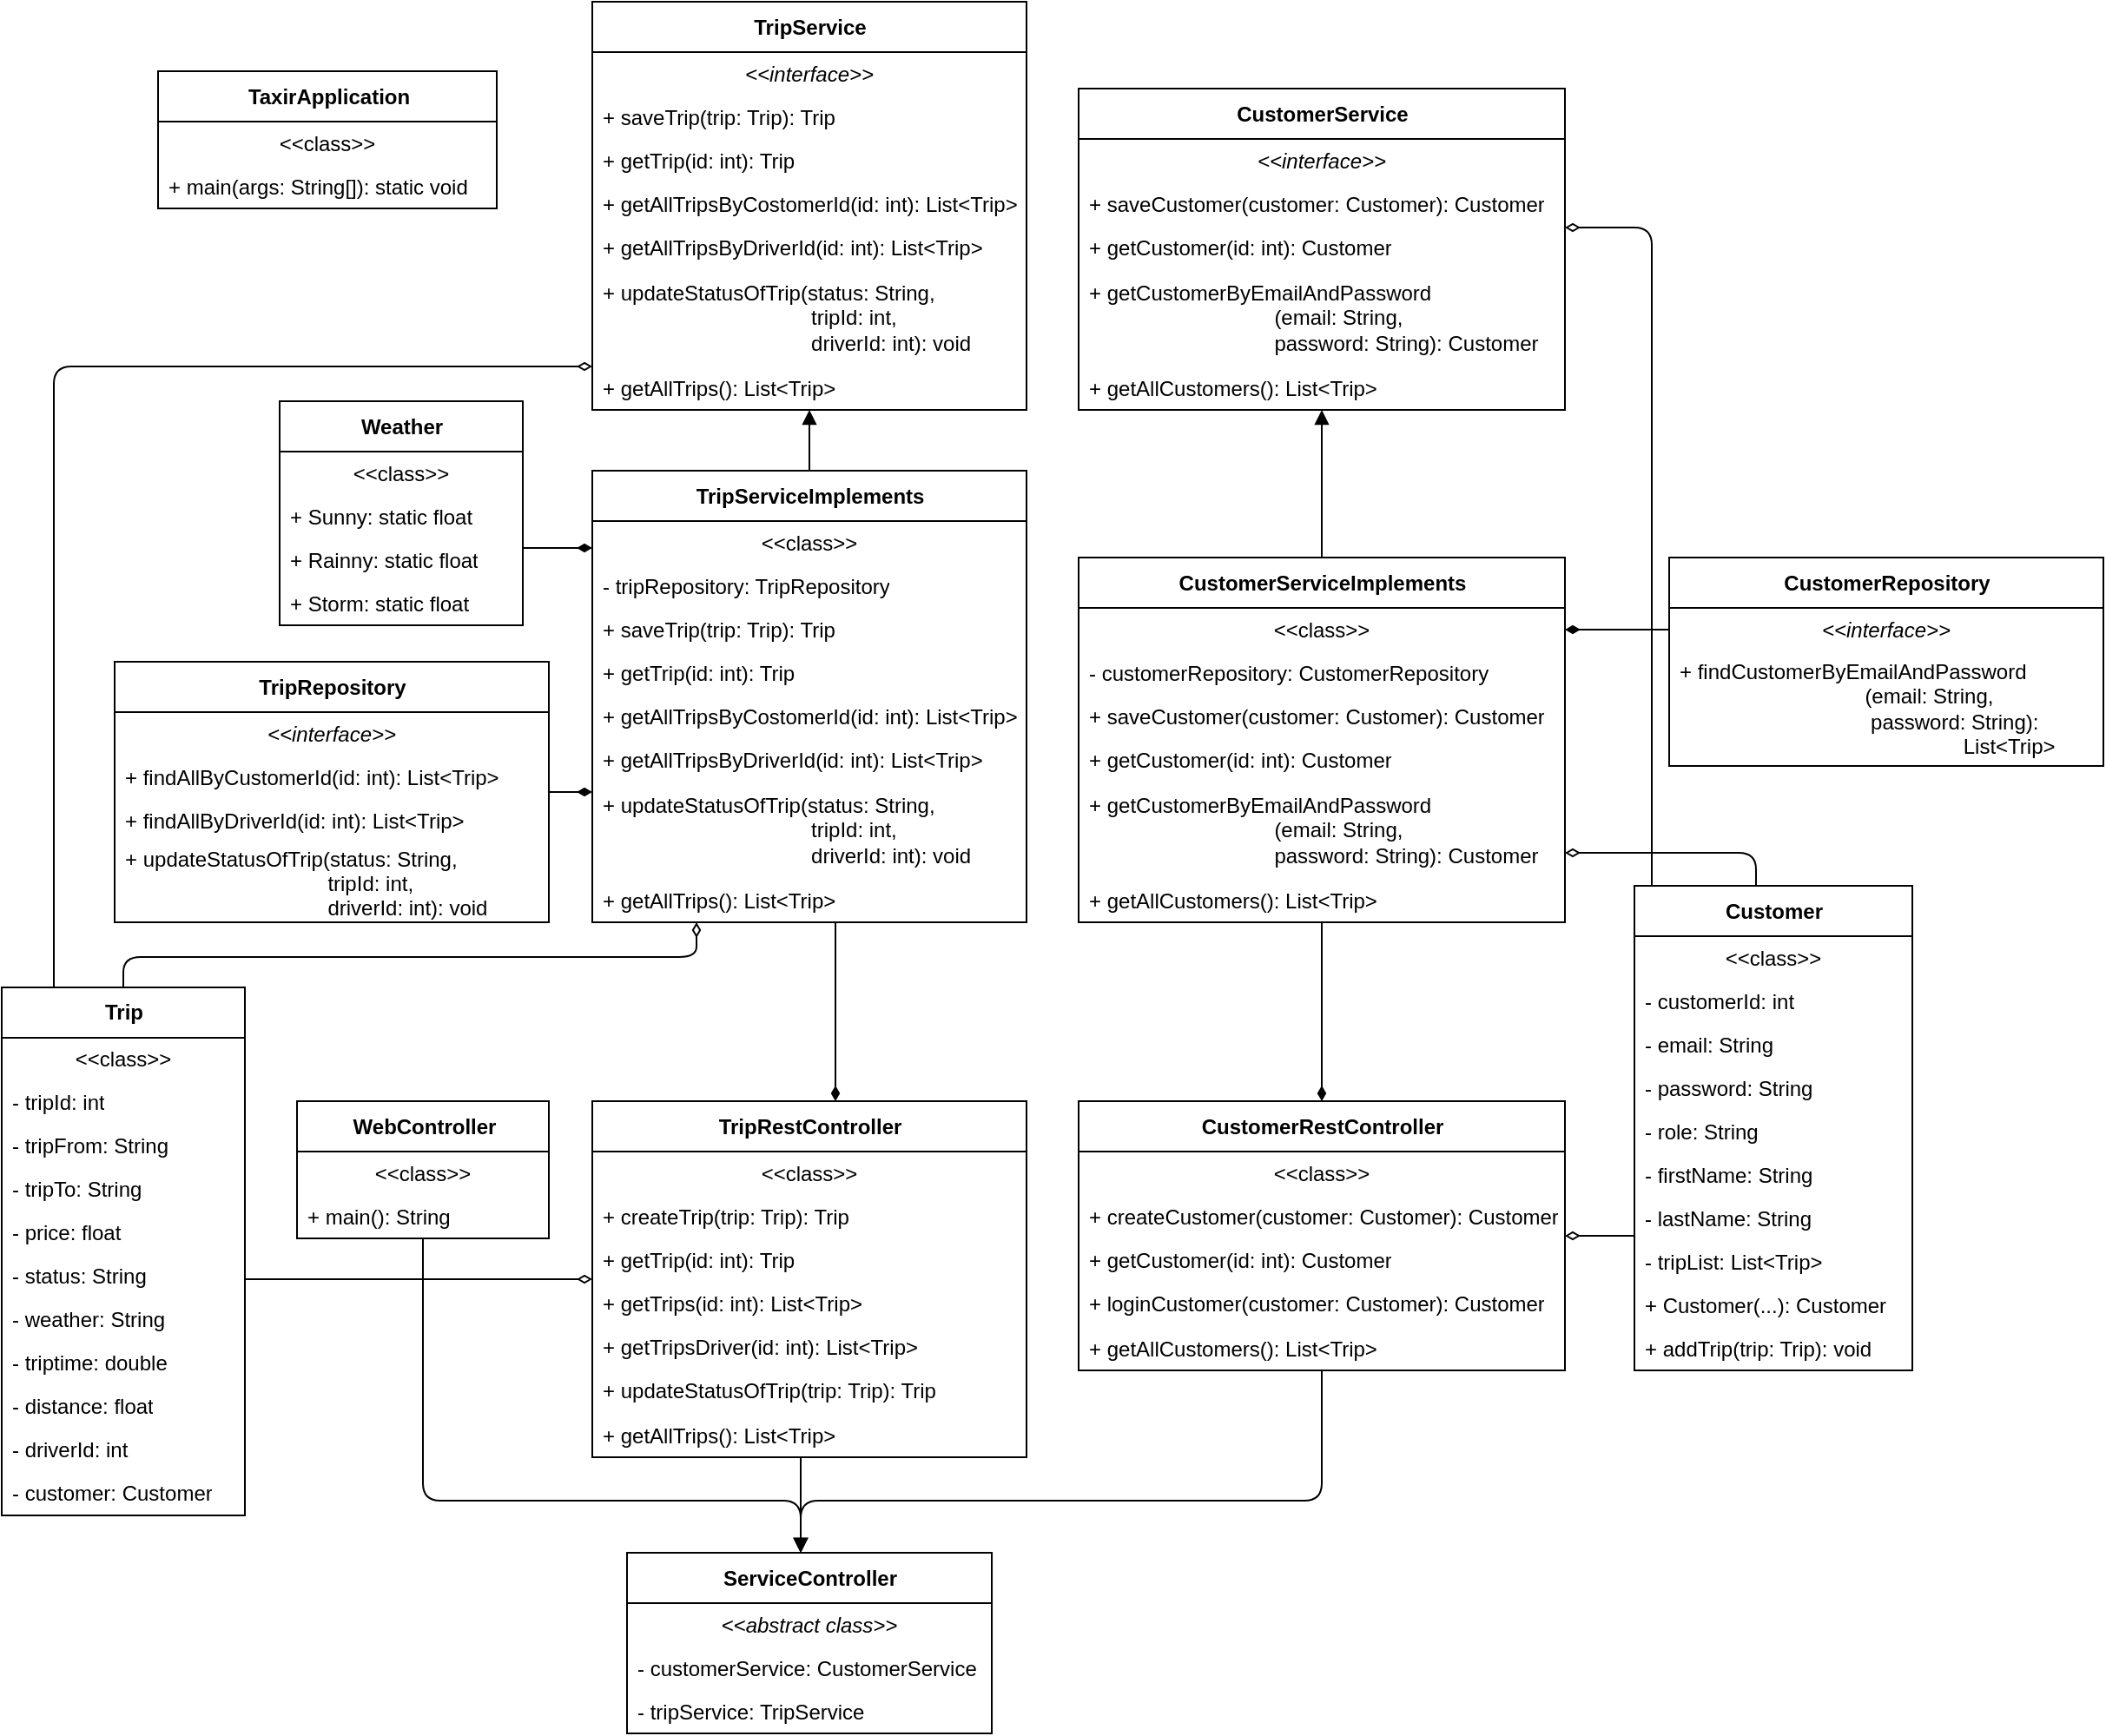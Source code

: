 <mxfile>
    <diagram id="nhu8i2SzoQMfOEHDoNnE" name="Page-1">
        <mxGraphModel dx="3150" dy="1995" grid="1" gridSize="10" guides="1" tooltips="1" connect="1" arrows="1" fold="1" page="1" pageScale="1" pageWidth="1100" pageHeight="850" math="0" shadow="0">
            <root>
                <mxCell id="0"/>
                <mxCell id="1" parent="0"/>
                <mxCell id="135" style="edgeStyle=elbowEdgeStyle;elbow=vertical;html=1;fontFamily=Tahoma;endArrow=diamondThin;endFill=1;" edge="1" parent="1" source="2" target="73">
                    <mxGeometry relative="1" as="geometry"/>
                </mxCell>
                <mxCell id="2" value="TripRepository" style="swimlane;fontStyle=1;align=center;verticalAlign=middle;childLayout=stackLayout;horizontal=1;startSize=29;horizontalStack=0;resizeParent=1;resizeParentMax=0;resizeLast=0;collapsible=0;marginBottom=0;html=1;" vertex="1" parent="1">
                    <mxGeometry x="-375" y="-10" width="250" height="150" as="geometry"/>
                </mxCell>
                <mxCell id="3" value="&lt;i&gt;&amp;lt;&amp;lt;interface&amp;gt;&amp;gt;&lt;/i&gt;" style="text;html=1;strokeColor=none;fillColor=none;align=center;verticalAlign=middle;spacingLeft=4;spacingRight=4;overflow=hidden;rotatable=0;points=[[0,0.5],[1,0.5]];portConstraint=eastwest;" vertex="1" parent="2">
                    <mxGeometry y="29" width="250" height="25" as="geometry"/>
                </mxCell>
                <mxCell id="4" value="+ findAllByCustomerId(id: int): List&amp;lt;Trip&amp;gt;" style="text;html=1;strokeColor=none;fillColor=none;align=left;verticalAlign=middle;spacingLeft=4;spacingRight=4;overflow=hidden;rotatable=0;points=[[0,0.5],[1,0.5]];portConstraint=eastwest;" vertex="1" parent="2">
                    <mxGeometry y="54" width="250" height="25" as="geometry"/>
                </mxCell>
                <mxCell id="32" value="+ findAllByDriverId(id: int): List&amp;lt;Trip&amp;gt;" style="text;html=1;strokeColor=none;fillColor=none;align=left;verticalAlign=middle;spacingLeft=4;spacingRight=4;overflow=hidden;rotatable=0;points=[[0,0.5],[1,0.5]];portConstraint=eastwest;" vertex="1" parent="2">
                    <mxGeometry y="79" width="250" height="25" as="geometry"/>
                </mxCell>
                <mxCell id="33" value="+ updateStatusOfTrip(status: String, &lt;br&gt;&lt;span style=&quot;white-space: pre;&quot;&gt;&#9;&lt;/span&gt;&lt;span style=&quot;white-space: pre;&quot;&gt;&#9;&lt;/span&gt;&lt;span style=&quot;white-space: pre;&quot;&gt;&#9;&lt;/span&gt;&lt;span style=&quot;white-space: pre;&quot;&gt;&#9;&lt;/span&gt;&amp;nbsp; &amp;nbsp;tripId: int, &lt;br&gt;&lt;span style=&quot;white-space: pre;&quot;&gt;&#9;&lt;/span&gt;&lt;span style=&quot;white-space: pre;&quot;&gt;&#9;&lt;/span&gt;&lt;span style=&quot;white-space: pre;&quot;&gt;&#9;&lt;/span&gt;&lt;span style=&quot;white-space: pre;&quot;&gt;&#9;&lt;/span&gt;&amp;nbsp; &amp;nbsp;driverId: int): void" style="text;html=1;strokeColor=none;fillColor=none;align=left;verticalAlign=middle;spacingLeft=4;spacingRight=4;overflow=hidden;rotatable=0;points=[[0,0.5],[1,0.5]];portConstraint=eastwest;" vertex="1" parent="2">
                    <mxGeometry y="104" width="250" height="46" as="geometry"/>
                </mxCell>
                <mxCell id="145" style="edgeStyle=elbowEdgeStyle;elbow=vertical;html=1;fontFamily=Tahoma;endArrow=diamondThin;endFill=0;" edge="1" parent="1" source="5" target="96">
                    <mxGeometry relative="1" as="geometry"/>
                </mxCell>
                <mxCell id="146" style="edgeStyle=elbowEdgeStyle;elbow=vertical;html=1;fontFamily=Tahoma;endArrow=diamondThin;endFill=0;" edge="1" parent="1" source="5" target="73">
                    <mxGeometry relative="1" as="geometry">
                        <Array as="points">
                            <mxPoint x="-40" y="160"/>
                        </Array>
                    </mxGeometry>
                </mxCell>
                <mxCell id="148" style="edgeStyle=elbowEdgeStyle;elbow=vertical;html=1;fontFamily=Tahoma;endArrow=diamondThin;endFill=0;" edge="1" parent="1" source="5" target="39">
                    <mxGeometry relative="1" as="geometry">
                        <Array as="points">
                            <mxPoint x="-410" y="-180"/>
                            <mxPoint x="-350" y="-180"/>
                            <mxPoint x="-70" y="160"/>
                            <mxPoint x="-160" y="160"/>
                        </Array>
                    </mxGeometry>
                </mxCell>
                <mxCell id="5" value="Trip" style="swimlane;fontStyle=1;align=center;verticalAlign=middle;childLayout=stackLayout;horizontal=1;startSize=29;horizontalStack=0;resizeParent=1;resizeParentMax=0;resizeLast=0;collapsible=0;marginBottom=0;html=1;" vertex="1" parent="1">
                    <mxGeometry x="-440" y="177.5" width="140" height="304" as="geometry"/>
                </mxCell>
                <mxCell id="6" value="&amp;lt;&amp;lt;class&amp;gt;&amp;gt;" style="text;html=1;strokeColor=none;fillColor=none;align=center;verticalAlign=middle;spacingLeft=4;spacingRight=4;overflow=hidden;rotatable=0;points=[[0,0.5],[1,0.5]];portConstraint=eastwest;" vertex="1" parent="5">
                    <mxGeometry y="29" width="140" height="25" as="geometry"/>
                </mxCell>
                <mxCell id="7" value="- tripId: int" style="text;html=1;strokeColor=none;fillColor=none;align=left;verticalAlign=middle;spacingLeft=4;spacingRight=4;overflow=hidden;rotatable=0;points=[[0,0.5],[1,0.5]];portConstraint=eastwest;" vertex="1" parent="5">
                    <mxGeometry y="54" width="140" height="25" as="geometry"/>
                </mxCell>
                <mxCell id="8" value="- tripFrom: String" style="text;html=1;strokeColor=none;fillColor=none;align=left;verticalAlign=middle;spacingLeft=4;spacingRight=4;overflow=hidden;rotatable=0;points=[[0,0.5],[1,0.5]];portConstraint=eastwest;" vertex="1" parent="5">
                    <mxGeometry y="79" width="140" height="25" as="geometry"/>
                </mxCell>
                <mxCell id="9" value="- tripTo: String" style="text;html=1;strokeColor=none;fillColor=none;align=left;verticalAlign=middle;spacingLeft=4;spacingRight=4;overflow=hidden;rotatable=0;points=[[0,0.5],[1,0.5]];portConstraint=eastwest;" vertex="1" parent="5">
                    <mxGeometry y="104" width="140" height="25" as="geometry"/>
                </mxCell>
                <mxCell id="11" value="- price: float" style="text;html=1;strokeColor=none;fillColor=none;align=left;verticalAlign=middle;spacingLeft=4;spacingRight=4;overflow=hidden;rotatable=0;points=[[0,0.5],[1,0.5]];portConstraint=eastwest;" vertex="1" parent="5">
                    <mxGeometry y="129" width="140" height="25" as="geometry"/>
                </mxCell>
                <mxCell id="10" value="- status: String" style="text;html=1;strokeColor=none;fillColor=none;align=left;verticalAlign=middle;spacingLeft=4;spacingRight=4;overflow=hidden;rotatable=0;points=[[0,0.5],[1,0.5]];portConstraint=eastwest;" vertex="1" parent="5">
                    <mxGeometry y="154" width="140" height="25" as="geometry"/>
                </mxCell>
                <mxCell id="12" value="- weather: String" style="text;html=1;strokeColor=none;fillColor=none;align=left;verticalAlign=middle;spacingLeft=4;spacingRight=4;overflow=hidden;rotatable=0;points=[[0,0.5],[1,0.5]];portConstraint=eastwest;" vertex="1" parent="5">
                    <mxGeometry y="179" width="140" height="25" as="geometry"/>
                </mxCell>
                <mxCell id="13" value="- triptime: double" style="text;html=1;strokeColor=none;fillColor=none;align=left;verticalAlign=middle;spacingLeft=4;spacingRight=4;overflow=hidden;rotatable=0;points=[[0,0.5],[1,0.5]];portConstraint=eastwest;" vertex="1" parent="5">
                    <mxGeometry y="204" width="140" height="25" as="geometry"/>
                </mxCell>
                <mxCell id="14" value="- distance: float" style="text;html=1;strokeColor=none;fillColor=none;align=left;verticalAlign=middle;spacingLeft=4;spacingRight=4;overflow=hidden;rotatable=0;points=[[0,0.5],[1,0.5]];portConstraint=eastwest;" vertex="1" parent="5">
                    <mxGeometry y="229" width="140" height="25" as="geometry"/>
                </mxCell>
                <mxCell id="15" value="- driverId: int" style="text;html=1;strokeColor=none;fillColor=none;align=left;verticalAlign=middle;spacingLeft=4;spacingRight=4;overflow=hidden;rotatable=0;points=[[0,0.5],[1,0.5]];portConstraint=eastwest;" vertex="1" parent="5">
                    <mxGeometry y="254" width="140" height="25" as="geometry"/>
                </mxCell>
                <mxCell id="17" value="- customer: Customer" style="text;html=1;strokeColor=none;fillColor=none;align=left;verticalAlign=middle;spacingLeft=4;spacingRight=4;overflow=hidden;rotatable=0;points=[[0,0.5],[1,0.5]];portConstraint=eastwest;" vertex="1" parent="5">
                    <mxGeometry y="279" width="140" height="25" as="geometry"/>
                </mxCell>
                <mxCell id="139" style="edgeStyle=elbowEdgeStyle;elbow=vertical;html=1;fontFamily=Tahoma;endArrow=diamondThin;endFill=0;" edge="1" parent="1" source="18" target="105">
                    <mxGeometry relative="1" as="geometry"/>
                </mxCell>
                <mxCell id="142" style="edgeStyle=elbowEdgeStyle;elbow=vertical;html=1;fontFamily=Tahoma;endArrow=diamondThin;endFill=0;" edge="1" parent="1" source="18" target="47">
                    <mxGeometry relative="1" as="geometry">
                        <Array as="points">
                            <mxPoint x="510" y="-260"/>
                            <mxPoint x="480" y="-320"/>
                            <mxPoint x="520" y="-140"/>
                            <mxPoint x="530" y="-320"/>
                        </Array>
                    </mxGeometry>
                </mxCell>
                <mxCell id="143" style="edgeStyle=elbowEdgeStyle;elbow=vertical;html=1;fontFamily=Tahoma;endArrow=diamondThin;endFill=0;" edge="1" parent="1" source="18" target="66">
                    <mxGeometry relative="1" as="geometry">
                        <Array as="points">
                            <mxPoint x="570" y="100"/>
                            <mxPoint x="540" y="90"/>
                            <mxPoint x="470" y="60"/>
                        </Array>
                    </mxGeometry>
                </mxCell>
                <mxCell id="18" value="Customer" style="swimlane;fontStyle=1;align=center;verticalAlign=middle;childLayout=stackLayout;horizontal=1;startSize=29;horizontalStack=0;resizeParent=1;resizeParentMax=0;resizeLast=0;collapsible=0;marginBottom=0;html=1;" vertex="1" parent="1">
                    <mxGeometry x="500" y="119" width="160" height="279" as="geometry"/>
                </mxCell>
                <mxCell id="19" value="&amp;lt;&amp;lt;class&amp;gt;&amp;gt;" style="text;html=1;strokeColor=none;fillColor=none;align=center;verticalAlign=middle;spacingLeft=4;spacingRight=4;overflow=hidden;rotatable=0;points=[[0,0.5],[1,0.5]];portConstraint=eastwest;" vertex="1" parent="18">
                    <mxGeometry y="29" width="160" height="25" as="geometry"/>
                </mxCell>
                <mxCell id="20" value="- customerId: int" style="text;html=1;strokeColor=none;fillColor=none;align=left;verticalAlign=middle;spacingLeft=4;spacingRight=4;overflow=hidden;rotatable=0;points=[[0,0.5],[1,0.5]];portConstraint=eastwest;" vertex="1" parent="18">
                    <mxGeometry y="54" width="160" height="25" as="geometry"/>
                </mxCell>
                <mxCell id="21" value="- email: String" style="text;html=1;strokeColor=none;fillColor=none;align=left;verticalAlign=middle;spacingLeft=4;spacingRight=4;overflow=hidden;rotatable=0;points=[[0,0.5],[1,0.5]];portConstraint=eastwest;" vertex="1" parent="18">
                    <mxGeometry y="79" width="160" height="25" as="geometry"/>
                </mxCell>
                <mxCell id="22" value="- password: String" style="text;html=1;strokeColor=none;fillColor=none;align=left;verticalAlign=middle;spacingLeft=4;spacingRight=4;overflow=hidden;rotatable=0;points=[[0,0.5],[1,0.5]];portConstraint=eastwest;" vertex="1" parent="18">
                    <mxGeometry y="104" width="160" height="25" as="geometry"/>
                </mxCell>
                <mxCell id="23" value="- role: String" style="text;html=1;strokeColor=none;fillColor=none;align=left;verticalAlign=middle;spacingLeft=4;spacingRight=4;overflow=hidden;rotatable=0;points=[[0,0.5],[1,0.5]];portConstraint=eastwest;" vertex="1" parent="18">
                    <mxGeometry y="129" width="160" height="25" as="geometry"/>
                </mxCell>
                <mxCell id="24" value="- firstName: String" style="text;html=1;strokeColor=none;fillColor=none;align=left;verticalAlign=middle;spacingLeft=4;spacingRight=4;overflow=hidden;rotatable=0;points=[[0,0.5],[1,0.5]];portConstraint=eastwest;" vertex="1" parent="18">
                    <mxGeometry y="154" width="160" height="25" as="geometry"/>
                </mxCell>
                <mxCell id="25" value="- lastName: String" style="text;html=1;strokeColor=none;fillColor=none;align=left;verticalAlign=middle;spacingLeft=4;spacingRight=4;overflow=hidden;rotatable=0;points=[[0,0.5],[1,0.5]];portConstraint=eastwest;" vertex="1" parent="18">
                    <mxGeometry y="179" width="160" height="25" as="geometry"/>
                </mxCell>
                <mxCell id="29" value="- tripList: List&amp;lt;Trip&amp;gt;" style="text;html=1;strokeColor=none;fillColor=none;align=left;verticalAlign=middle;spacingLeft=4;spacingRight=4;overflow=hidden;rotatable=0;points=[[0,0.5],[1,0.5]];portConstraint=eastwest;" vertex="1" parent="18">
                    <mxGeometry y="204" width="160" height="25" as="geometry"/>
                </mxCell>
                <mxCell id="30" value="+ Customer(...): Customer" style="text;html=1;strokeColor=none;fillColor=none;align=left;verticalAlign=middle;spacingLeft=4;spacingRight=4;overflow=hidden;rotatable=0;points=[[0,0.5],[1,0.5]];portConstraint=eastwest;" vertex="1" parent="18">
                    <mxGeometry y="229" width="160" height="25" as="geometry"/>
                </mxCell>
                <mxCell id="31" value="+ addTrip(trip: Trip): void" style="text;html=1;strokeColor=none;fillColor=none;align=left;verticalAlign=middle;spacingLeft=4;spacingRight=4;overflow=hidden;rotatable=0;points=[[0,0.5],[1,0.5]];portConstraint=eastwest;" vertex="1" parent="18">
                    <mxGeometry y="254" width="160" height="25" as="geometry"/>
                </mxCell>
                <mxCell id="34" value="CustomerRepository" style="swimlane;fontStyle=1;align=center;verticalAlign=middle;childLayout=stackLayout;horizontal=1;startSize=29;horizontalStack=0;resizeParent=1;resizeParentMax=0;resizeLast=0;collapsible=0;marginBottom=0;html=1;" vertex="1" parent="1">
                    <mxGeometry x="520" y="-70" width="250" height="120" as="geometry"/>
                </mxCell>
                <mxCell id="35" value="&lt;i&gt;&amp;lt;&amp;lt;interface&amp;gt;&amp;gt;&lt;/i&gt;" style="text;html=1;strokeColor=none;fillColor=none;align=center;verticalAlign=middle;spacingLeft=4;spacingRight=4;overflow=hidden;rotatable=0;points=[[0,0.5],[1,0.5]];portConstraint=eastwest;" vertex="1" parent="34">
                    <mxGeometry y="29" width="250" height="25" as="geometry"/>
                </mxCell>
                <mxCell id="36" value="+ findCustomerByEmailAndPassword&lt;br&gt;&lt;span style=&quot;white-space: pre;&quot;&gt;&#9;&lt;/span&gt;&lt;span style=&quot;white-space: pre;&quot;&gt;&#9;&lt;/span&gt;&lt;span style=&quot;white-space: pre;&quot;&gt;&#9;&lt;/span&gt;&lt;span style=&quot;white-space: pre;&quot;&gt;&#9;&lt;/span&gt;(email: String,&lt;br&gt;&lt;span style=&quot;white-space: pre;&quot;&gt;&#9;&lt;/span&gt;&lt;span style=&quot;white-space: pre;&quot;&gt;&#9;&lt;/span&gt;&lt;span style=&quot;white-space: pre;&quot;&gt;&#9;&lt;/span&gt;&lt;span style=&quot;white-space: pre;&quot;&gt;&#9;&lt;/span&gt;&amp;nbsp;password: String):&lt;br&gt;&lt;span style=&quot;white-space: pre;&quot;&gt;&#9;&lt;/span&gt;&lt;span style=&quot;white-space: pre;&quot;&gt;&#9;&lt;/span&gt;&lt;span style=&quot;white-space: pre;&quot;&gt;&#9;&lt;/span&gt;&lt;span style=&quot;white-space: pre;&quot;&gt;&#9;&lt;/span&gt;&lt;span style=&quot;white-space: pre;&quot;&gt;&#9;&lt;/span&gt;&lt;span style=&quot;white-space: pre;&quot;&gt;&#9;&lt;/span&gt;&amp;nbsp;List&amp;lt;Trip&amp;gt;" style="text;html=1;strokeColor=none;fillColor=none;align=left;verticalAlign=middle;spacingLeft=4;spacingRight=4;overflow=hidden;rotatable=0;points=[[0,0.5],[1,0.5]];portConstraint=eastwest;" vertex="1" parent="34">
                    <mxGeometry y="54" width="250" height="66" as="geometry"/>
                </mxCell>
                <mxCell id="39" value="TripService" style="swimlane;fontStyle=1;align=center;verticalAlign=middle;childLayout=stackLayout;horizontal=1;startSize=29;horizontalStack=0;resizeParent=1;resizeParentMax=0;resizeLast=0;collapsible=0;marginBottom=0;html=1;" vertex="1" parent="1">
                    <mxGeometry x="-100" y="-390" width="250" height="235" as="geometry"/>
                </mxCell>
                <mxCell id="40" value="&lt;i&gt;&amp;lt;&amp;lt;interface&amp;gt;&amp;gt;&lt;/i&gt;" style="text;html=1;strokeColor=none;fillColor=none;align=center;verticalAlign=middle;spacingLeft=4;spacingRight=4;overflow=hidden;rotatable=0;points=[[0,0.5],[1,0.5]];portConstraint=eastwest;" vertex="1" parent="39">
                    <mxGeometry y="29" width="250" height="25" as="geometry"/>
                </mxCell>
                <mxCell id="42" value="+ saveTrip(trip: Trip): Trip" style="text;html=1;strokeColor=none;fillColor=none;align=left;verticalAlign=middle;spacingLeft=4;spacingRight=4;overflow=hidden;rotatable=0;points=[[0,0.5],[1,0.5]];portConstraint=eastwest;" vertex="1" parent="39">
                    <mxGeometry y="54" width="250" height="25" as="geometry"/>
                </mxCell>
                <mxCell id="43" value="+ getTrip(id: int): Trip" style="text;html=1;strokeColor=none;fillColor=none;align=left;verticalAlign=middle;spacingLeft=4;spacingRight=4;overflow=hidden;rotatable=0;points=[[0,0.5],[1,0.5]];portConstraint=eastwest;" vertex="1" parent="39">
                    <mxGeometry y="79" width="250" height="25" as="geometry"/>
                </mxCell>
                <mxCell id="44" value="+ getAllTripsByCostomerId(id: int): List&amp;lt;Trip&amp;gt;" style="text;html=1;strokeColor=none;fillColor=none;align=left;verticalAlign=middle;spacingLeft=4;spacingRight=4;overflow=hidden;rotatable=0;points=[[0,0.5],[1,0.5]];portConstraint=eastwest;" vertex="1" parent="39">
                    <mxGeometry y="104" width="250" height="25" as="geometry"/>
                </mxCell>
                <mxCell id="45" value="+ getAllTripsByDriverId(id: int): List&amp;lt;Trip&amp;gt;" style="text;html=1;strokeColor=none;fillColor=none;align=left;verticalAlign=middle;spacingLeft=4;spacingRight=4;overflow=hidden;rotatable=0;points=[[0,0.5],[1,0.5]];portConstraint=eastwest;" vertex="1" parent="39">
                    <mxGeometry y="129" width="250" height="25" as="geometry"/>
                </mxCell>
                <mxCell id="41" value="+ updateStatusOfTrip(status: String,&lt;br&gt;&lt;span style=&quot;white-space: pre;&quot;&gt;&#9;&lt;/span&gt;&lt;span style=&quot;white-space: pre;&quot;&gt;&#9;&lt;/span&gt;&lt;span style=&quot;white-space: pre;&quot;&gt;&#9;&lt;/span&gt;&lt;span style=&quot;white-space: pre;&quot;&gt;&#9;&lt;/span&gt;&amp;nbsp; &amp;nbsp; tripId: int,&lt;br&gt;&amp;nbsp;&lt;span style=&quot;white-space: pre;&quot;&gt;&#9;&lt;/span&gt;&lt;span style=&quot;white-space: pre;&quot;&gt;&#9;&lt;/span&gt;&lt;span style=&quot;white-space: pre;&quot;&gt;&#9;&lt;/span&gt;&lt;span style=&quot;white-space: pre;&quot;&gt;&#9;&lt;/span&gt;&amp;nbsp; &amp;nbsp; driverId: int): void" style="text;html=1;strokeColor=none;fillColor=none;align=left;verticalAlign=middle;spacingLeft=4;spacingRight=4;overflow=hidden;rotatable=0;points=[[0,0.5],[1,0.5]];portConstraint=eastwest;" vertex="1" parent="39">
                    <mxGeometry y="154" width="250" height="56" as="geometry"/>
                </mxCell>
                <mxCell id="46" value="+ getAllTrips(): List&amp;lt;Trip&amp;gt;" style="text;html=1;strokeColor=none;fillColor=none;align=left;verticalAlign=middle;spacingLeft=4;spacingRight=4;overflow=hidden;rotatable=0;points=[[0,0.5],[1,0.5]];portConstraint=eastwest;" vertex="1" parent="39">
                    <mxGeometry y="210" width="250" height="25" as="geometry"/>
                </mxCell>
                <mxCell id="47" value="CustomerService" style="swimlane;fontStyle=1;align=center;verticalAlign=middle;childLayout=stackLayout;horizontal=1;startSize=29;horizontalStack=0;resizeParent=1;resizeParentMax=0;resizeLast=0;collapsible=0;marginBottom=0;html=1;" vertex="1" parent="1">
                    <mxGeometry x="180" y="-340" width="280" height="185" as="geometry"/>
                </mxCell>
                <mxCell id="48" value="&lt;i&gt;&amp;lt;&amp;lt;interface&amp;gt;&amp;gt;&lt;/i&gt;" style="text;html=1;strokeColor=none;fillColor=none;align=center;verticalAlign=middle;spacingLeft=4;spacingRight=4;overflow=hidden;rotatable=0;points=[[0,0.5],[1,0.5]];portConstraint=eastwest;" vertex="1" parent="47">
                    <mxGeometry y="29" width="280" height="25" as="geometry"/>
                </mxCell>
                <mxCell id="49" value="+ saveCustomer(customer: Customer): Customer" style="text;html=1;strokeColor=none;fillColor=none;align=left;verticalAlign=middle;spacingLeft=4;spacingRight=4;overflow=hidden;rotatable=0;points=[[0,0.5],[1,0.5]];portConstraint=eastwest;" vertex="1" parent="47">
                    <mxGeometry y="54" width="280" height="25" as="geometry"/>
                </mxCell>
                <mxCell id="50" value="+ getCustomer(id: int): Customer" style="text;html=1;strokeColor=none;fillColor=none;align=left;verticalAlign=middle;spacingLeft=4;spacingRight=4;overflow=hidden;rotatable=0;points=[[0,0.5],[1,0.5]];portConstraint=eastwest;" vertex="1" parent="47">
                    <mxGeometry y="79" width="280" height="25" as="geometry"/>
                </mxCell>
                <mxCell id="53" value="+ getCustomerByEmailAndPassword&lt;br&gt;&lt;span style=&quot;white-space: pre;&quot;&gt;&#9;&lt;/span&gt;&lt;span style=&quot;white-space: pre;&quot;&gt;&#9;&lt;/span&gt;&lt;span style=&quot;white-space: pre;&quot;&gt;&#9;&lt;/span&gt;&lt;span style=&quot;white-space: pre;&quot;&gt;&#9;&lt;/span&gt;(email: String,&lt;br&gt;&lt;span style=&quot;white-space: pre;&quot;&gt;&lt;span style=&quot;white-space: pre;&quot;&gt;&#9;&lt;/span&gt;&lt;span style=&quot;white-space: pre;&quot;&gt;&#9;&lt;/span&gt;&#9;&lt;/span&gt;&lt;span style=&quot;white-space: pre;&quot;&gt;&#9;&lt;/span&gt;password: String): Customer" style="text;html=1;strokeColor=none;fillColor=none;align=left;verticalAlign=middle;spacingLeft=4;spacingRight=4;overflow=hidden;rotatable=0;points=[[0,0.5],[1,0.5]];portConstraint=eastwest;" vertex="1" parent="47">
                    <mxGeometry y="104" width="280" height="56" as="geometry"/>
                </mxCell>
                <mxCell id="54" value="+ getAllCustomers(): List&amp;lt;Trip&amp;gt;" style="text;html=1;strokeColor=none;fillColor=none;align=left;verticalAlign=middle;spacingLeft=4;spacingRight=4;overflow=hidden;rotatable=0;points=[[0,0.5],[1,0.5]];portConstraint=eastwest;" vertex="1" parent="47">
                    <mxGeometry y="160" width="280" height="25" as="geometry"/>
                </mxCell>
                <mxCell id="127" style="edgeStyle=none;html=1;fontFamily=Tahoma;endArrow=block;endFill=1;" edge="1" parent="1" source="66" target="47">
                    <mxGeometry relative="1" as="geometry"/>
                </mxCell>
                <mxCell id="138" style="edgeStyle=elbowEdgeStyle;elbow=vertical;html=1;fontFamily=Tahoma;endArrow=diamondThin;endFill=1;" edge="1" parent="1" source="66" target="105">
                    <mxGeometry relative="1" as="geometry"/>
                </mxCell>
                <mxCell id="66" value="CustomerServiceImplements" style="swimlane;fontStyle=1;align=center;verticalAlign=middle;childLayout=stackLayout;horizontal=1;startSize=29;horizontalStack=0;resizeParent=1;resizeParentMax=0;resizeLast=0;collapsible=0;marginBottom=0;html=1;" vertex="1" parent="1">
                    <mxGeometry x="180" y="-70" width="280" height="210" as="geometry"/>
                </mxCell>
                <mxCell id="67" value="&amp;lt;&amp;lt;class&amp;gt;&amp;gt;" style="text;html=1;strokeColor=none;fillColor=none;align=center;verticalAlign=middle;spacingLeft=4;spacingRight=4;overflow=hidden;rotatable=0;points=[[0,0.5],[1,0.5]];portConstraint=eastwest;" vertex="1" parent="66">
                    <mxGeometry y="29" width="280" height="25" as="geometry"/>
                </mxCell>
                <mxCell id="72" value="- customerRepository: CustomerRepository" style="text;html=1;strokeColor=none;fillColor=none;align=left;verticalAlign=middle;spacingLeft=4;spacingRight=4;overflow=hidden;rotatable=0;points=[[0,0.5],[1,0.5]];portConstraint=eastwest;" vertex="1" parent="66">
                    <mxGeometry y="54" width="280" height="25" as="geometry"/>
                </mxCell>
                <mxCell id="68" value="+ saveCustomer(customer: Customer): Customer" style="text;html=1;strokeColor=none;fillColor=none;align=left;verticalAlign=middle;spacingLeft=4;spacingRight=4;overflow=hidden;rotatable=0;points=[[0,0.5],[1,0.5]];portConstraint=eastwest;" vertex="1" parent="66">
                    <mxGeometry y="79" width="280" height="25" as="geometry"/>
                </mxCell>
                <mxCell id="69" value="+ getCustomer(id: int): Customer" style="text;html=1;strokeColor=none;fillColor=none;align=left;verticalAlign=middle;spacingLeft=4;spacingRight=4;overflow=hidden;rotatable=0;points=[[0,0.5],[1,0.5]];portConstraint=eastwest;" vertex="1" parent="66">
                    <mxGeometry y="104" width="280" height="25" as="geometry"/>
                </mxCell>
                <mxCell id="70" value="+ getCustomerByEmailAndPassword&lt;br&gt;&lt;span style=&quot;white-space: pre;&quot;&gt;&#9;&lt;/span&gt;&lt;span style=&quot;white-space: pre;&quot;&gt;&#9;&lt;/span&gt;&lt;span style=&quot;white-space: pre;&quot;&gt;&#9;&lt;/span&gt;&lt;span style=&quot;white-space: pre;&quot;&gt;&#9;&lt;/span&gt;(email: String,&lt;br&gt;&lt;span style=&quot;white-space: pre;&quot;&gt;&lt;span style=&quot;white-space: pre;&quot;&gt;&#9;&lt;/span&gt;&lt;span style=&quot;white-space: pre;&quot;&gt;&#9;&lt;/span&gt;&#9;&lt;/span&gt;&lt;span style=&quot;white-space: pre;&quot;&gt;&#9;&lt;/span&gt;password: String): Customer" style="text;html=1;strokeColor=none;fillColor=none;align=left;verticalAlign=middle;spacingLeft=4;spacingRight=4;overflow=hidden;rotatable=0;points=[[0,0.5],[1,0.5]];portConstraint=eastwest;" vertex="1" parent="66">
                    <mxGeometry y="129" width="280" height="56" as="geometry"/>
                </mxCell>
                <mxCell id="71" value="+ getAllCustomers(): List&amp;lt;Trip&amp;gt;" style="text;html=1;strokeColor=none;fillColor=none;align=left;verticalAlign=middle;spacingLeft=4;spacingRight=4;overflow=hidden;rotatable=0;points=[[0,0.5],[1,0.5]];portConstraint=eastwest;" vertex="1" parent="66">
                    <mxGeometry y="185" width="280" height="25" as="geometry"/>
                </mxCell>
                <mxCell id="128" style="edgeStyle=none;html=1;fontFamily=Tahoma;endArrow=block;endFill=1;" edge="1" parent="1" source="73" target="39">
                    <mxGeometry relative="1" as="geometry"/>
                </mxCell>
                <mxCell id="137" style="edgeStyle=elbowEdgeStyle;elbow=vertical;html=1;fontFamily=Tahoma;endArrow=diamondThin;endFill=1;" edge="1" parent="1" source="73" target="96">
                    <mxGeometry relative="1" as="geometry">
                        <Array as="points">
                            <mxPoint x="40" y="150"/>
                        </Array>
                    </mxGeometry>
                </mxCell>
                <mxCell id="73" value="TripServiceImplements" style="swimlane;fontStyle=1;align=center;verticalAlign=middle;childLayout=stackLayout;horizontal=1;startSize=29;horizontalStack=0;resizeParent=1;resizeParentMax=0;resizeLast=0;collapsible=0;marginBottom=0;html=1;" vertex="1" parent="1">
                    <mxGeometry x="-100" y="-120" width="250" height="260" as="geometry"/>
                </mxCell>
                <mxCell id="74" value="&amp;lt;&amp;lt;class&amp;gt;&amp;gt;" style="text;html=1;strokeColor=none;fillColor=none;align=center;verticalAlign=middle;spacingLeft=4;spacingRight=4;overflow=hidden;rotatable=0;points=[[0,0.5],[1,0.5]];portConstraint=eastwest;" vertex="1" parent="73">
                    <mxGeometry y="29" width="250" height="25" as="geometry"/>
                </mxCell>
                <mxCell id="81" value="- tripRepository: TripRepository" style="text;html=1;strokeColor=none;fillColor=none;align=left;verticalAlign=middle;spacingLeft=4;spacingRight=4;overflow=hidden;rotatable=0;points=[[0,0.5],[1,0.5]];portConstraint=eastwest;" vertex="1" parent="73">
                    <mxGeometry y="54" width="250" height="25" as="geometry"/>
                </mxCell>
                <mxCell id="75" value="+ saveTrip(trip: Trip): Trip" style="text;html=1;strokeColor=none;fillColor=none;align=left;verticalAlign=middle;spacingLeft=4;spacingRight=4;overflow=hidden;rotatable=0;points=[[0,0.5],[1,0.5]];portConstraint=eastwest;" vertex="1" parent="73">
                    <mxGeometry y="79" width="250" height="25" as="geometry"/>
                </mxCell>
                <mxCell id="76" value="+ getTrip(id: int): Trip" style="text;html=1;strokeColor=none;fillColor=none;align=left;verticalAlign=middle;spacingLeft=4;spacingRight=4;overflow=hidden;rotatable=0;points=[[0,0.5],[1,0.5]];portConstraint=eastwest;" vertex="1" parent="73">
                    <mxGeometry y="104" width="250" height="25" as="geometry"/>
                </mxCell>
                <mxCell id="77" value="+ getAllTripsByCostomerId(id: int): List&amp;lt;Trip&amp;gt;" style="text;html=1;strokeColor=none;fillColor=none;align=left;verticalAlign=middle;spacingLeft=4;spacingRight=4;overflow=hidden;rotatable=0;points=[[0,0.5],[1,0.5]];portConstraint=eastwest;" vertex="1" parent="73">
                    <mxGeometry y="129" width="250" height="25" as="geometry"/>
                </mxCell>
                <mxCell id="78" value="+ getAllTripsByDriverId(id: int): List&amp;lt;Trip&amp;gt;" style="text;html=1;strokeColor=none;fillColor=none;align=left;verticalAlign=middle;spacingLeft=4;spacingRight=4;overflow=hidden;rotatable=0;points=[[0,0.5],[1,0.5]];portConstraint=eastwest;" vertex="1" parent="73">
                    <mxGeometry y="154" width="250" height="25" as="geometry"/>
                </mxCell>
                <mxCell id="79" value="+ updateStatusOfTrip(status: String,&lt;br&gt;&lt;span style=&quot;white-space: pre;&quot;&gt;&#9;&lt;/span&gt;&lt;span style=&quot;white-space: pre;&quot;&gt;&#9;&lt;/span&gt;&lt;span style=&quot;white-space: pre;&quot;&gt;&#9;&lt;/span&gt;&lt;span style=&quot;white-space: pre;&quot;&gt;&#9;&lt;/span&gt;&amp;nbsp; &amp;nbsp; tripId: int,&lt;br&gt;&amp;nbsp;&lt;span style=&quot;white-space: pre;&quot;&gt;&#9;&lt;/span&gt;&lt;span style=&quot;white-space: pre;&quot;&gt;&#9;&lt;/span&gt;&lt;span style=&quot;white-space: pre;&quot;&gt;&#9;&lt;/span&gt;&lt;span style=&quot;white-space: pre;&quot;&gt;&#9;&lt;/span&gt;&amp;nbsp; &amp;nbsp; driverId: int): void" style="text;html=1;strokeColor=none;fillColor=none;align=left;verticalAlign=middle;spacingLeft=4;spacingRight=4;overflow=hidden;rotatable=0;points=[[0,0.5],[1,0.5]];portConstraint=eastwest;" vertex="1" parent="73">
                    <mxGeometry y="179" width="250" height="56" as="geometry"/>
                </mxCell>
                <mxCell id="80" value="+ getAllTrips(): List&amp;lt;Trip&amp;gt;" style="text;html=1;strokeColor=none;fillColor=none;align=left;verticalAlign=middle;spacingLeft=4;spacingRight=4;overflow=hidden;rotatable=0;points=[[0,0.5],[1,0.5]];portConstraint=eastwest;" vertex="1" parent="73">
                    <mxGeometry y="235" width="250" height="25" as="geometry"/>
                </mxCell>
                <mxCell id="129" style="edgeStyle=elbowEdgeStyle;html=1;fontFamily=Tahoma;endArrow=diamondThin;endFill=1;elbow=vertical;" edge="1" parent="1" source="82" target="73">
                    <mxGeometry relative="1" as="geometry"/>
                </mxCell>
                <mxCell id="82" value="Weather" style="swimlane;fontStyle=1;align=center;verticalAlign=middle;childLayout=stackLayout;horizontal=1;startSize=29;horizontalStack=0;resizeParent=1;resizeParentMax=0;resizeLast=0;collapsible=0;marginBottom=0;html=1;" vertex="1" parent="1">
                    <mxGeometry x="-280" y="-160" width="140" height="129" as="geometry"/>
                </mxCell>
                <mxCell id="83" value="&amp;lt;&amp;lt;class&amp;gt;&amp;gt;" style="text;html=1;strokeColor=none;fillColor=none;align=center;verticalAlign=middle;spacingLeft=4;spacingRight=4;overflow=hidden;rotatable=0;points=[[0,0.5],[1,0.5]];portConstraint=eastwest;" vertex="1" parent="82">
                    <mxGeometry y="29" width="140" height="25" as="geometry"/>
                </mxCell>
                <mxCell id="84" value="+ Sunny: static float" style="text;html=1;strokeColor=none;fillColor=none;align=left;verticalAlign=middle;spacingLeft=4;spacingRight=4;overflow=hidden;rotatable=0;points=[[0,0.5],[1,0.5]];portConstraint=eastwest;" vertex="1" parent="82">
                    <mxGeometry y="54" width="140" height="25" as="geometry"/>
                </mxCell>
                <mxCell id="94" value="+ Rainny: static float" style="text;html=1;strokeColor=none;fillColor=none;align=left;verticalAlign=middle;spacingLeft=4;spacingRight=4;overflow=hidden;rotatable=0;points=[[0,0.5],[1,0.5]];portConstraint=eastwest;" vertex="1" parent="82">
                    <mxGeometry y="79" width="140" height="25" as="geometry"/>
                </mxCell>
                <mxCell id="95" value="+ Storm: static float" style="text;html=1;strokeColor=none;fillColor=none;align=left;verticalAlign=middle;spacingLeft=4;spacingRight=4;overflow=hidden;rotatable=0;points=[[0,0.5],[1,0.5]];portConstraint=eastwest;" vertex="1" parent="82">
                    <mxGeometry y="104" width="140" height="25" as="geometry"/>
                </mxCell>
                <mxCell id="131" style="edgeStyle=elbowEdgeStyle;html=1;fontFamily=Tahoma;endArrow=block;endFill=1;elbow=vertical;" edge="1" parent="1" source="96" target="118">
                    <mxGeometry relative="1" as="geometry">
                        <Array as="points">
                            <mxPoint x="20" y="473"/>
                            <mxPoint x="25" y="443"/>
                        </Array>
                    </mxGeometry>
                </mxCell>
                <mxCell id="96" value="TripRestController" style="swimlane;fontStyle=1;align=center;verticalAlign=middle;childLayout=stackLayout;horizontal=1;startSize=29;horizontalStack=0;resizeParent=1;resizeParentMax=0;resizeLast=0;collapsible=0;marginBottom=0;html=1;" vertex="1" parent="1">
                    <mxGeometry x="-100" y="243" width="250" height="205" as="geometry"/>
                </mxCell>
                <mxCell id="97" value="&amp;lt;&amp;lt;class&amp;gt;&amp;gt;" style="text;html=1;strokeColor=none;fillColor=none;align=center;verticalAlign=middle;spacingLeft=4;spacingRight=4;overflow=hidden;rotatable=0;points=[[0,0.5],[1,0.5]];portConstraint=eastwest;" vertex="1" parent="96">
                    <mxGeometry y="29" width="250" height="25" as="geometry"/>
                </mxCell>
                <mxCell id="99" value="+ createTrip(trip: Trip): Trip" style="text;html=1;strokeColor=none;fillColor=none;align=left;verticalAlign=middle;spacingLeft=4;spacingRight=4;overflow=hidden;rotatable=0;points=[[0,0.5],[1,0.5]];portConstraint=eastwest;" vertex="1" parent="96">
                    <mxGeometry y="54" width="250" height="25" as="geometry"/>
                </mxCell>
                <mxCell id="100" value="+ getTrip(id: int): Trip" style="text;html=1;strokeColor=none;fillColor=none;align=left;verticalAlign=middle;spacingLeft=4;spacingRight=4;overflow=hidden;rotatable=0;points=[[0,0.5],[1,0.5]];portConstraint=eastwest;" vertex="1" parent="96">
                    <mxGeometry y="79" width="250" height="25" as="geometry"/>
                </mxCell>
                <mxCell id="101" value="+ getTrips(id: int): List&amp;lt;Trip&amp;gt;" style="text;html=1;strokeColor=none;fillColor=none;align=left;verticalAlign=middle;spacingLeft=4;spacingRight=4;overflow=hidden;rotatable=0;points=[[0,0.5],[1,0.5]];portConstraint=eastwest;" vertex="1" parent="96">
                    <mxGeometry y="104" width="250" height="25" as="geometry"/>
                </mxCell>
                <mxCell id="102" value="+ getTripsDriver(id: int): List&amp;lt;Trip&amp;gt;" style="text;html=1;strokeColor=none;fillColor=none;align=left;verticalAlign=middle;spacingLeft=4;spacingRight=4;overflow=hidden;rotatable=0;points=[[0,0.5],[1,0.5]];portConstraint=eastwest;" vertex="1" parent="96">
                    <mxGeometry y="129" width="250" height="25" as="geometry"/>
                </mxCell>
                <mxCell id="103" value="+ updateStatusOfTrip(trip: Trip): Trip" style="text;html=1;strokeColor=none;fillColor=none;align=left;verticalAlign=middle;spacingLeft=4;spacingRight=4;overflow=hidden;rotatable=0;points=[[0,0.5],[1,0.5]];portConstraint=eastwest;" vertex="1" parent="96">
                    <mxGeometry y="154" width="250" height="26" as="geometry"/>
                </mxCell>
                <mxCell id="104" value="+ getAllTrips(): List&amp;lt;Trip&amp;gt;" style="text;html=1;strokeColor=none;fillColor=none;align=left;verticalAlign=middle;spacingLeft=4;spacingRight=4;overflow=hidden;rotatable=0;points=[[0,0.5],[1,0.5]];portConstraint=eastwest;" vertex="1" parent="96">
                    <mxGeometry y="180" width="250" height="25" as="geometry"/>
                </mxCell>
                <mxCell id="132" style="edgeStyle=elbowEdgeStyle;html=1;fontFamily=Tahoma;endArrow=block;endFill=1;elbow=vertical;" edge="1" parent="1" source="105" target="118">
                    <mxGeometry relative="1" as="geometry">
                        <Array as="points">
                            <mxPoint x="20" y="473"/>
                            <mxPoint x="85" y="453"/>
                            <mxPoint x="150" y="443"/>
                        </Array>
                    </mxGeometry>
                </mxCell>
                <mxCell id="105" value="CustomerRestController" style="swimlane;fontStyle=1;align=center;verticalAlign=middle;childLayout=stackLayout;horizontal=1;startSize=29;horizontalStack=0;resizeParent=1;resizeParentMax=0;resizeLast=0;collapsible=0;marginBottom=0;html=1;" vertex="1" parent="1">
                    <mxGeometry x="180" y="243" width="280" height="155" as="geometry"/>
                </mxCell>
                <mxCell id="106" value="&amp;lt;&amp;lt;class&amp;gt;&amp;gt;" style="text;html=1;strokeColor=none;fillColor=none;align=center;verticalAlign=middle;spacingLeft=4;spacingRight=4;overflow=hidden;rotatable=0;points=[[0,0.5],[1,0.5]];portConstraint=eastwest;" vertex="1" parent="105">
                    <mxGeometry y="29" width="280" height="25" as="geometry"/>
                </mxCell>
                <mxCell id="108" value="+ createCustomer(customer: Customer): Customer" style="text;html=1;strokeColor=none;fillColor=none;align=left;verticalAlign=middle;spacingLeft=4;spacingRight=4;overflow=hidden;rotatable=0;points=[[0,0.5],[1,0.5]];portConstraint=eastwest;" vertex="1" parent="105">
                    <mxGeometry y="54" width="280" height="25" as="geometry"/>
                </mxCell>
                <mxCell id="109" value="+ getCustomer(id: int): Customer" style="text;html=1;strokeColor=none;fillColor=none;align=left;verticalAlign=middle;spacingLeft=4;spacingRight=4;overflow=hidden;rotatable=0;points=[[0,0.5],[1,0.5]];portConstraint=eastwest;" vertex="1" parent="105">
                    <mxGeometry y="79" width="280" height="25" as="geometry"/>
                </mxCell>
                <mxCell id="110" value="+ loginCustomer(customer: Customer): Customer" style="text;html=1;strokeColor=none;fillColor=none;align=left;verticalAlign=middle;spacingLeft=4;spacingRight=4;overflow=hidden;rotatable=0;points=[[0,0.5],[1,0.5]];portConstraint=eastwest;" vertex="1" parent="105">
                    <mxGeometry y="104" width="280" height="26" as="geometry"/>
                </mxCell>
                <mxCell id="111" value="+ getAllCustomers(): List&amp;lt;Trip&amp;gt;" style="text;html=1;strokeColor=none;fillColor=none;align=left;verticalAlign=middle;spacingLeft=4;spacingRight=4;overflow=hidden;rotatable=0;points=[[0,0.5],[1,0.5]];portConstraint=eastwest;" vertex="1" parent="105">
                    <mxGeometry y="130" width="280" height="25" as="geometry"/>
                </mxCell>
                <mxCell id="133" style="edgeStyle=elbowEdgeStyle;html=1;fontFamily=Tahoma;endArrow=block;endFill=1;elbow=vertical;" edge="1" parent="1" source="112" target="118">
                    <mxGeometry relative="1" as="geometry">
                        <Array as="points">
                            <mxPoint x="20" y="473"/>
                            <mxPoint x="-150" y="453"/>
                        </Array>
                    </mxGeometry>
                </mxCell>
                <mxCell id="112" value="WebController" style="swimlane;fontStyle=1;align=center;verticalAlign=middle;childLayout=stackLayout;horizontal=1;startSize=29;horizontalStack=0;resizeParent=1;resizeParentMax=0;resizeLast=0;collapsible=0;marginBottom=0;html=1;" vertex="1" parent="1">
                    <mxGeometry x="-270" y="243" width="145" height="79" as="geometry"/>
                </mxCell>
                <mxCell id="113" value="&amp;lt;&amp;lt;class&amp;gt;&amp;gt;" style="text;html=1;strokeColor=none;fillColor=none;align=center;verticalAlign=middle;spacingLeft=4;spacingRight=4;overflow=hidden;rotatable=0;points=[[0,0.5],[1,0.5]];portConstraint=eastwest;" vertex="1" parent="112">
                    <mxGeometry y="29" width="145" height="25" as="geometry"/>
                </mxCell>
                <mxCell id="115" value="+ main(): String" style="text;html=1;strokeColor=none;fillColor=none;align=left;verticalAlign=middle;spacingLeft=4;spacingRight=4;overflow=hidden;rotatable=0;points=[[0,0.5],[1,0.5]];portConstraint=eastwest;" vertex="1" parent="112">
                    <mxGeometry y="54" width="145" height="25" as="geometry"/>
                </mxCell>
                <mxCell id="118" value="ServiceController" style="swimlane;fontStyle=1;align=center;verticalAlign=middle;childLayout=stackLayout;horizontal=1;startSize=29;horizontalStack=0;resizeParent=1;resizeParentMax=0;resizeLast=0;collapsible=0;marginBottom=0;html=1;" vertex="1" parent="1">
                    <mxGeometry x="-80" y="503" width="210" height="104" as="geometry"/>
                </mxCell>
                <mxCell id="119" value="&lt;i&gt;&amp;lt;&amp;lt;abstract class&amp;gt;&amp;gt;&lt;/i&gt;" style="text;html=1;strokeColor=none;fillColor=none;align=center;verticalAlign=middle;spacingLeft=4;spacingRight=4;overflow=hidden;rotatable=0;points=[[0,0.5],[1,0.5]];portConstraint=eastwest;" vertex="1" parent="118">
                    <mxGeometry y="29" width="210" height="25" as="geometry"/>
                </mxCell>
                <mxCell id="120" value="- customerService: CustomerService" style="text;html=1;strokeColor=none;fillColor=none;align=left;verticalAlign=middle;spacingLeft=4;spacingRight=4;overflow=hidden;rotatable=0;points=[[0,0.5],[1,0.5]];portConstraint=eastwest;" vertex="1" parent="118">
                    <mxGeometry y="54" width="210" height="25" as="geometry"/>
                </mxCell>
                <mxCell id="121" value="- tripService: TripService" style="text;html=1;strokeColor=none;fillColor=none;align=left;verticalAlign=middle;spacingLeft=4;spacingRight=4;overflow=hidden;rotatable=0;points=[[0,0.5],[1,0.5]];portConstraint=eastwest;" vertex="1" parent="118">
                    <mxGeometry y="79" width="210" height="25" as="geometry"/>
                </mxCell>
                <mxCell id="124" value="TaxirApplication" style="swimlane;fontStyle=1;align=center;verticalAlign=middle;childLayout=stackLayout;horizontal=1;startSize=29;horizontalStack=0;resizeParent=1;resizeParentMax=0;resizeLast=0;collapsible=0;marginBottom=0;html=1;" vertex="1" parent="1">
                    <mxGeometry x="-350" y="-350" width="195" height="79" as="geometry"/>
                </mxCell>
                <mxCell id="125" value="&amp;lt;&amp;lt;class&amp;gt;&amp;gt;" style="text;html=1;strokeColor=none;fillColor=none;align=center;verticalAlign=middle;spacingLeft=4;spacingRight=4;overflow=hidden;rotatable=0;points=[[0,0.5],[1,0.5]];portConstraint=eastwest;" vertex="1" parent="124">
                    <mxGeometry y="29" width="195" height="25" as="geometry"/>
                </mxCell>
                <mxCell id="126" value="+ main(args: String[]): static void" style="text;html=1;strokeColor=none;fillColor=none;align=left;verticalAlign=middle;spacingLeft=4;spacingRight=4;overflow=hidden;rotatable=0;points=[[0,0.5],[1,0.5]];portConstraint=eastwest;" vertex="1" parent="124">
                    <mxGeometry y="54" width="195" height="25" as="geometry"/>
                </mxCell>
                <mxCell id="134" style="edgeStyle=elbowEdgeStyle;elbow=vertical;html=1;fontFamily=Tahoma;endArrow=diamondThin;endFill=1;" edge="1" parent="1" source="35" target="66">
                    <mxGeometry relative="1" as="geometry"/>
                </mxCell>
            </root>
        </mxGraphModel>
    </diagram>
</mxfile>